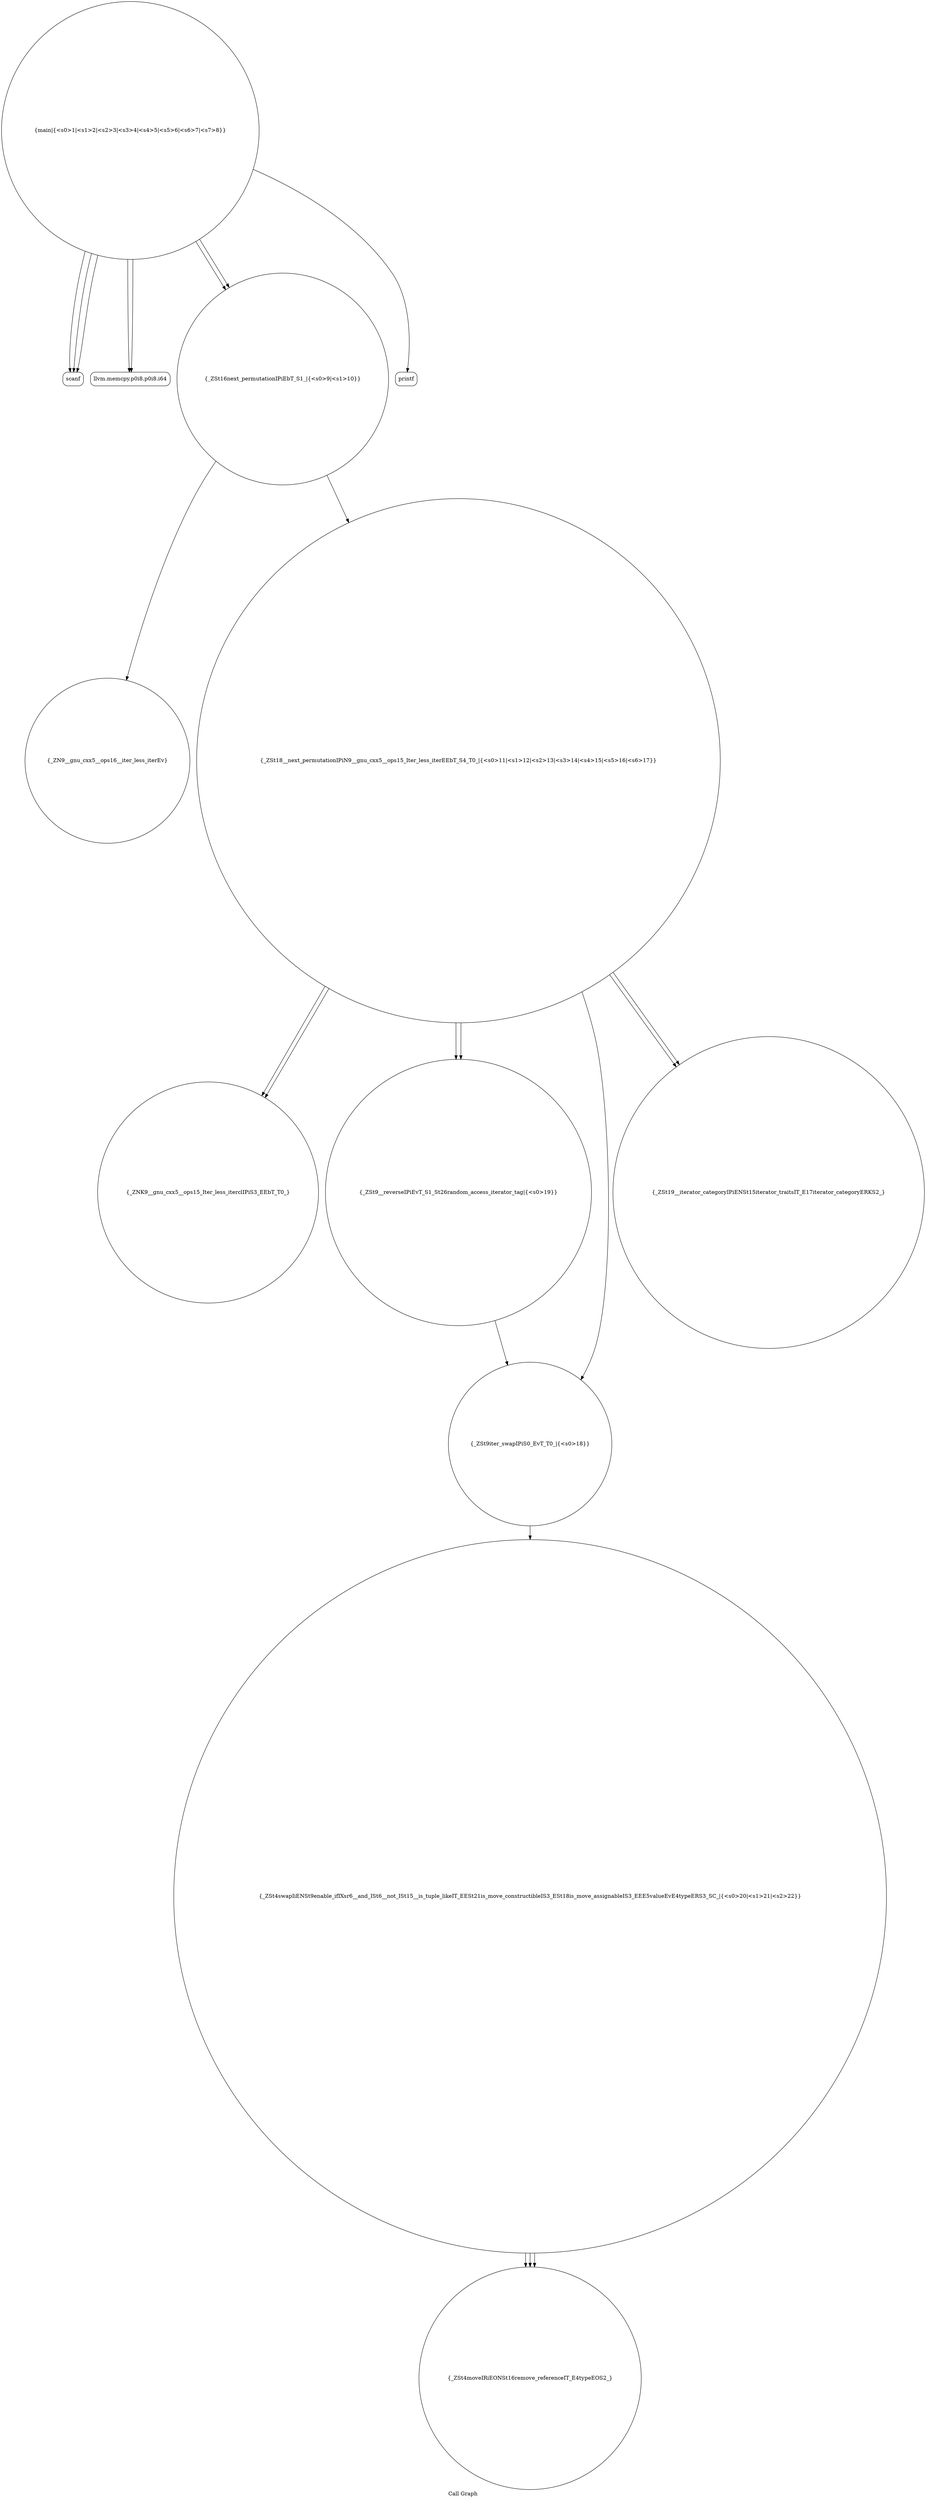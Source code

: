 digraph "Call Graph" {
	label="Call Graph";

	Node0x559c95d1c600 [shape=record,shape=circle,label="{main|{<s0>1|<s1>2|<s2>3|<s3>4|<s4>5|<s5>6|<s6>7|<s7>8}}"];
	Node0x559c95d1c600:s0 -> Node0x559c95d1ca90[color=black];
	Node0x559c95d1c600:s1 -> Node0x559c95d1ca90[color=black];
	Node0x559c95d1c600:s2 -> Node0x559c95d1ca90[color=black];
	Node0x559c95d1c600:s3 -> Node0x559c95d1cb10[color=black];
	Node0x559c95d1c600:s4 -> Node0x559c95d1cb10[color=black];
	Node0x559c95d1c600:s5 -> Node0x559c95d1cb90[color=black];
	Node0x559c95d1c600:s6 -> Node0x559c95d1cb90[color=black];
	Node0x559c95d1c600:s7 -> Node0x559c95d1cc10[color=black];
	Node0x559c95d1cd90 [shape=record,shape=circle,label="{_ZNK9__gnu_cxx5__ops15_Iter_less_iterclIPiS3_EEbT_T0_}"];
	Node0x559c95d1cb10 [shape=record,shape=Mrecord,label="{llvm.memcpy.p0i8.p0i8.i64}"];
	Node0x559c95d1ce90 [shape=record,shape=circle,label="{_ZSt9__reverseIPiEvT_S1_St26random_access_iterator_tag|{<s0>19}}"];
	Node0x559c95d1ce90:s0 -> Node0x559c95d1ce10[color=black];
	Node0x559c95d1cc10 [shape=record,shape=Mrecord,label="{printf}"];
	Node0x559c95d1cf90 [shape=record,shape=circle,label="{_ZSt4swapIiENSt9enable_ifIXsr6__and_ISt6__not_ISt15__is_tuple_likeIT_EESt21is_move_constructibleIS3_ESt18is_move_assignableIS3_EEE5valueEvE4typeERS3_SC_|{<s0>20|<s1>21|<s2>22}}"];
	Node0x559c95d1cf90:s0 -> Node0x559c95d1d010[color=black];
	Node0x559c95d1cf90:s1 -> Node0x559c95d1d010[color=black];
	Node0x559c95d1cf90:s2 -> Node0x559c95d1d010[color=black];
	Node0x559c95d1cd10 [shape=record,shape=circle,label="{_ZN9__gnu_cxx5__ops16__iter_less_iterEv}"];
	Node0x559c95d1ca90 [shape=record,shape=Mrecord,label="{scanf}"];
	Node0x559c95d1ce10 [shape=record,shape=circle,label="{_ZSt9iter_swapIPiS0_EvT_T0_|{<s0>18}}"];
	Node0x559c95d1ce10:s0 -> Node0x559c95d1cf90[color=black];
	Node0x559c95d1cb90 [shape=record,shape=circle,label="{_ZSt16next_permutationIPiEbT_S1_|{<s0>9|<s1>10}}"];
	Node0x559c95d1cb90:s0 -> Node0x559c95d1cd10[color=black];
	Node0x559c95d1cb90:s1 -> Node0x559c95d1cc90[color=black];
	Node0x559c95d1cf10 [shape=record,shape=circle,label="{_ZSt19__iterator_categoryIPiENSt15iterator_traitsIT_E17iterator_categoryERKS2_}"];
	Node0x559c95d1cc90 [shape=record,shape=circle,label="{_ZSt18__next_permutationIPiN9__gnu_cxx5__ops15_Iter_less_iterEEbT_S4_T0_|{<s0>11|<s1>12|<s2>13|<s3>14|<s4>15|<s5>16|<s6>17}}"];
	Node0x559c95d1cc90:s0 -> Node0x559c95d1cd90[color=black];
	Node0x559c95d1cc90:s1 -> Node0x559c95d1cd90[color=black];
	Node0x559c95d1cc90:s2 -> Node0x559c95d1ce10[color=black];
	Node0x559c95d1cc90:s3 -> Node0x559c95d1cf10[color=black];
	Node0x559c95d1cc90:s4 -> Node0x559c95d1ce90[color=black];
	Node0x559c95d1cc90:s5 -> Node0x559c95d1cf10[color=black];
	Node0x559c95d1cc90:s6 -> Node0x559c95d1ce90[color=black];
	Node0x559c95d1d010 [shape=record,shape=circle,label="{_ZSt4moveIRiEONSt16remove_referenceIT_E4typeEOS2_}"];
}
